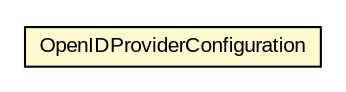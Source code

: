 #!/usr/local/bin/dot
#
# Class diagram 
# Generated by UMLGraph version R5_6-24-gf6e263 (http://www.umlgraph.org/)
#

digraph G {
	edge [fontname="arial",fontsize=10,labelfontname="arial",labelfontsize=10];
	node [fontname="arial",fontsize=10,shape=plaintext];
	nodesep=0.25;
	ranksep=0.5;
	// net.trajano.auth.internal.OpenIDProviderConfiguration
	c110 [label=<<table title="net.trajano.auth.internal.OpenIDProviderConfiguration" border="0" cellborder="1" cellspacing="0" cellpadding="2" port="p" bgcolor="lemonChiffon" href="./OpenIDProviderConfiguration.html">
		<tr><td><table border="0" cellspacing="0" cellpadding="1">
<tr><td align="center" balign="center"> OpenIDProviderConfiguration </td></tr>
		</table></td></tr>
		</table>>, URL="./OpenIDProviderConfiguration.html", fontname="arial", fontcolor="black", fontsize=10.0];
}

